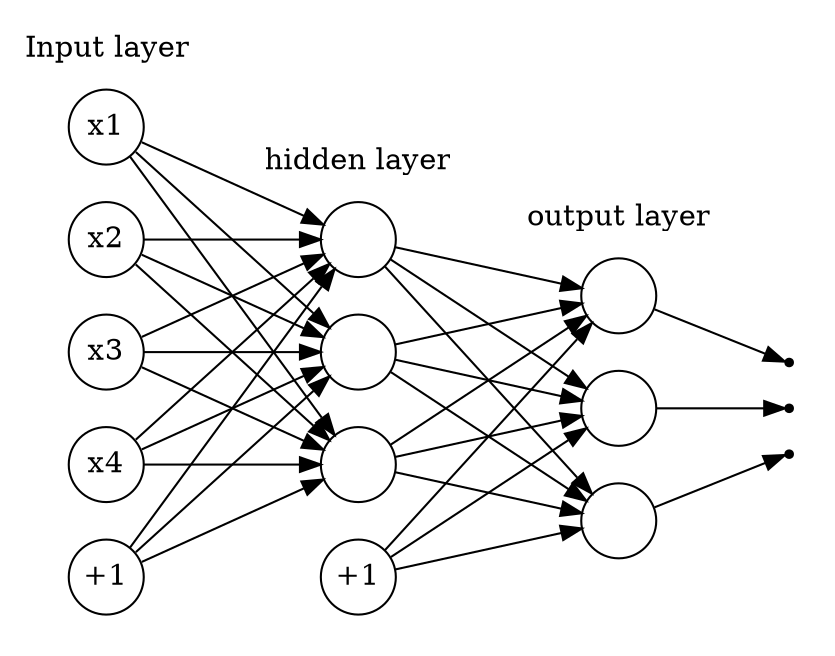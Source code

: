 digraph G {
  ordering="out";
        rankdir=LR
	splines=line
        
        node [fixedsize=true];

        subgraph cluster_0 {
		color=white;
		node [style=solid, shape=circle];
		b1 x1 x2 x3 x4 ;
		label = "Input layer";
	}

	subgraph cluster_1 {
		color=white;
		node [style=solid, shape=circle];
		a b c b2;
		label = "hidden layer";
	}

	subgraph cluster_2 {
		color=white;
		node [style=solid, shape=circle];
		o0 o1 o2;
		label="output layer";
	}

	subgraph cluster_3 {
		color=white;
		node [shape=point];
		u,v,w;
	}

        
        b1, b2 [label="+1"];
        o0,o1,o2,a,b,c [label=""]
        
        a,b,c,b2 -> o0,o1,o2;
        o0 -> u;
        o2 -> w;
        
        o1 -> v;
        
        
        

        x1 -> a,b,c;
        x2 -> a,b,c;
        x3 -> a,b,c;
        x4 -> a,b,c;
        b1 -> a,b,c;
        
}

